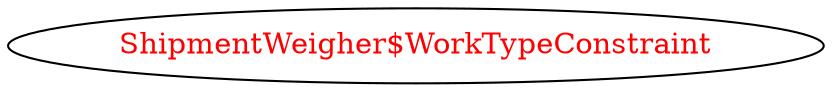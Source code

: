 digraph dependencyGraph {
 concentrate=true;
 ranksep="2.0";
 rankdir="LR"; 
 splines="ortho";
"ShipmentWeigher$WorkTypeConstraint" [fontcolor="red"];
}